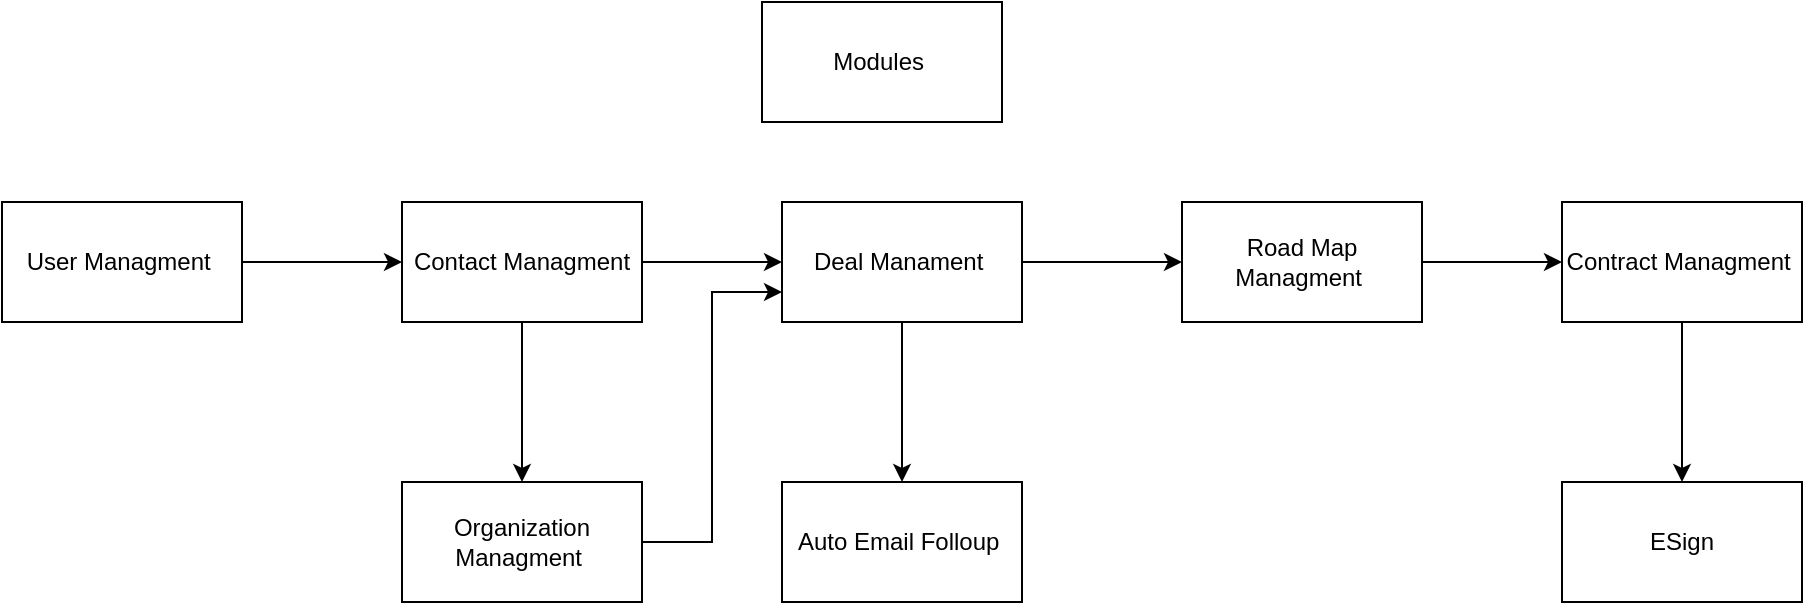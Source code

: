 <mxfile version="20.6.0" type="github">
  <diagram id="UcpRtEiMbgY17D5e3Dg8" name="Page-1">
    <mxGraphModel dx="1888" dy="547" grid="1" gridSize="10" guides="1" tooltips="1" connect="1" arrows="1" fold="1" page="1" pageScale="1" pageWidth="850" pageHeight="1100" math="0" shadow="0">
      <root>
        <mxCell id="0" />
        <mxCell id="1" parent="0" />
        <mxCell id="5ZATOCqqzYXws7eYpptF-1" value="Modules&amp;nbsp;" style="rounded=0;whiteSpace=wrap;html=1;" vertex="1" parent="1">
          <mxGeometry x="230" y="210" width="120" height="60" as="geometry" />
        </mxCell>
        <mxCell id="5ZATOCqqzYXws7eYpptF-14" value="" style="edgeStyle=orthogonalEdgeStyle;rounded=0;orthogonalLoop=1;jettySize=auto;html=1;" edge="1" parent="1" source="5ZATOCqqzYXws7eYpptF-2" target="5ZATOCqqzYXws7eYpptF-13">
          <mxGeometry relative="1" as="geometry" />
        </mxCell>
        <mxCell id="5ZATOCqqzYXws7eYpptF-2" value="User Managment&amp;nbsp;" style="whiteSpace=wrap;html=1;rounded=0;" vertex="1" parent="1">
          <mxGeometry x="-150" y="310" width="120" height="60" as="geometry" />
        </mxCell>
        <mxCell id="5ZATOCqqzYXws7eYpptF-8" value="" style="edgeStyle=orthogonalEdgeStyle;rounded=0;orthogonalLoop=1;jettySize=auto;html=1;" edge="1" parent="1" source="5ZATOCqqzYXws7eYpptF-4" target="5ZATOCqqzYXws7eYpptF-7">
          <mxGeometry relative="1" as="geometry" />
        </mxCell>
        <mxCell id="5ZATOCqqzYXws7eYpptF-17" value="" style="edgeStyle=orthogonalEdgeStyle;rounded=0;orthogonalLoop=1;jettySize=auto;html=1;" edge="1" parent="1" source="5ZATOCqqzYXws7eYpptF-4" target="5ZATOCqqzYXws7eYpptF-16">
          <mxGeometry relative="1" as="geometry" />
        </mxCell>
        <mxCell id="5ZATOCqqzYXws7eYpptF-4" value="Deal Manament&amp;nbsp;" style="whiteSpace=wrap;html=1;rounded=0;" vertex="1" parent="1">
          <mxGeometry x="240" y="310" width="120" height="60" as="geometry" />
        </mxCell>
        <mxCell id="5ZATOCqqzYXws7eYpptF-10" value="" style="edgeStyle=orthogonalEdgeStyle;rounded=0;orthogonalLoop=1;jettySize=auto;html=1;" edge="1" parent="1" source="5ZATOCqqzYXws7eYpptF-7" target="5ZATOCqqzYXws7eYpptF-9">
          <mxGeometry relative="1" as="geometry" />
        </mxCell>
        <mxCell id="5ZATOCqqzYXws7eYpptF-7" value="Road Map Managment&amp;nbsp;" style="whiteSpace=wrap;html=1;rounded=0;" vertex="1" parent="1">
          <mxGeometry x="440" y="310" width="120" height="60" as="geometry" />
        </mxCell>
        <mxCell id="5ZATOCqqzYXws7eYpptF-24" value="" style="edgeStyle=orthogonalEdgeStyle;rounded=0;orthogonalLoop=1;jettySize=auto;html=1;" edge="1" parent="1" source="5ZATOCqqzYXws7eYpptF-9" target="5ZATOCqqzYXws7eYpptF-23">
          <mxGeometry relative="1" as="geometry" />
        </mxCell>
        <mxCell id="5ZATOCqqzYXws7eYpptF-9" value="Contract Managment&amp;nbsp;" style="whiteSpace=wrap;html=1;rounded=0;" vertex="1" parent="1">
          <mxGeometry x="630" y="310" width="120" height="60" as="geometry" />
        </mxCell>
        <mxCell id="5ZATOCqqzYXws7eYpptF-15" style="edgeStyle=orthogonalEdgeStyle;rounded=0;orthogonalLoop=1;jettySize=auto;html=1;" edge="1" parent="1" source="5ZATOCqqzYXws7eYpptF-13" target="5ZATOCqqzYXws7eYpptF-4">
          <mxGeometry relative="1" as="geometry" />
        </mxCell>
        <mxCell id="5ZATOCqqzYXws7eYpptF-21" value="" style="edgeStyle=orthogonalEdgeStyle;rounded=0;orthogonalLoop=1;jettySize=auto;html=1;" edge="1" parent="1" source="5ZATOCqqzYXws7eYpptF-13" target="5ZATOCqqzYXws7eYpptF-20">
          <mxGeometry relative="1" as="geometry" />
        </mxCell>
        <mxCell id="5ZATOCqqzYXws7eYpptF-13" value="Contact Managment" style="whiteSpace=wrap;html=1;rounded=0;" vertex="1" parent="1">
          <mxGeometry x="50" y="310" width="120" height="60" as="geometry" />
        </mxCell>
        <mxCell id="5ZATOCqqzYXws7eYpptF-16" value="Auto Email Folloup&amp;nbsp;" style="whiteSpace=wrap;html=1;rounded=0;" vertex="1" parent="1">
          <mxGeometry x="240" y="450" width="120" height="60" as="geometry" />
        </mxCell>
        <mxCell id="5ZATOCqqzYXws7eYpptF-22" style="edgeStyle=orthogonalEdgeStyle;rounded=0;orthogonalLoop=1;jettySize=auto;html=1;entryX=0;entryY=0.75;entryDx=0;entryDy=0;" edge="1" parent="1" source="5ZATOCqqzYXws7eYpptF-20" target="5ZATOCqqzYXws7eYpptF-4">
          <mxGeometry relative="1" as="geometry" />
        </mxCell>
        <mxCell id="5ZATOCqqzYXws7eYpptF-20" value="Organization Managment&amp;nbsp;" style="whiteSpace=wrap;html=1;rounded=0;" vertex="1" parent="1">
          <mxGeometry x="50" y="450" width="120" height="60" as="geometry" />
        </mxCell>
        <mxCell id="5ZATOCqqzYXws7eYpptF-23" value="ESign" style="whiteSpace=wrap;html=1;rounded=0;" vertex="1" parent="1">
          <mxGeometry x="630" y="450" width="120" height="60" as="geometry" />
        </mxCell>
      </root>
    </mxGraphModel>
  </diagram>
</mxfile>
